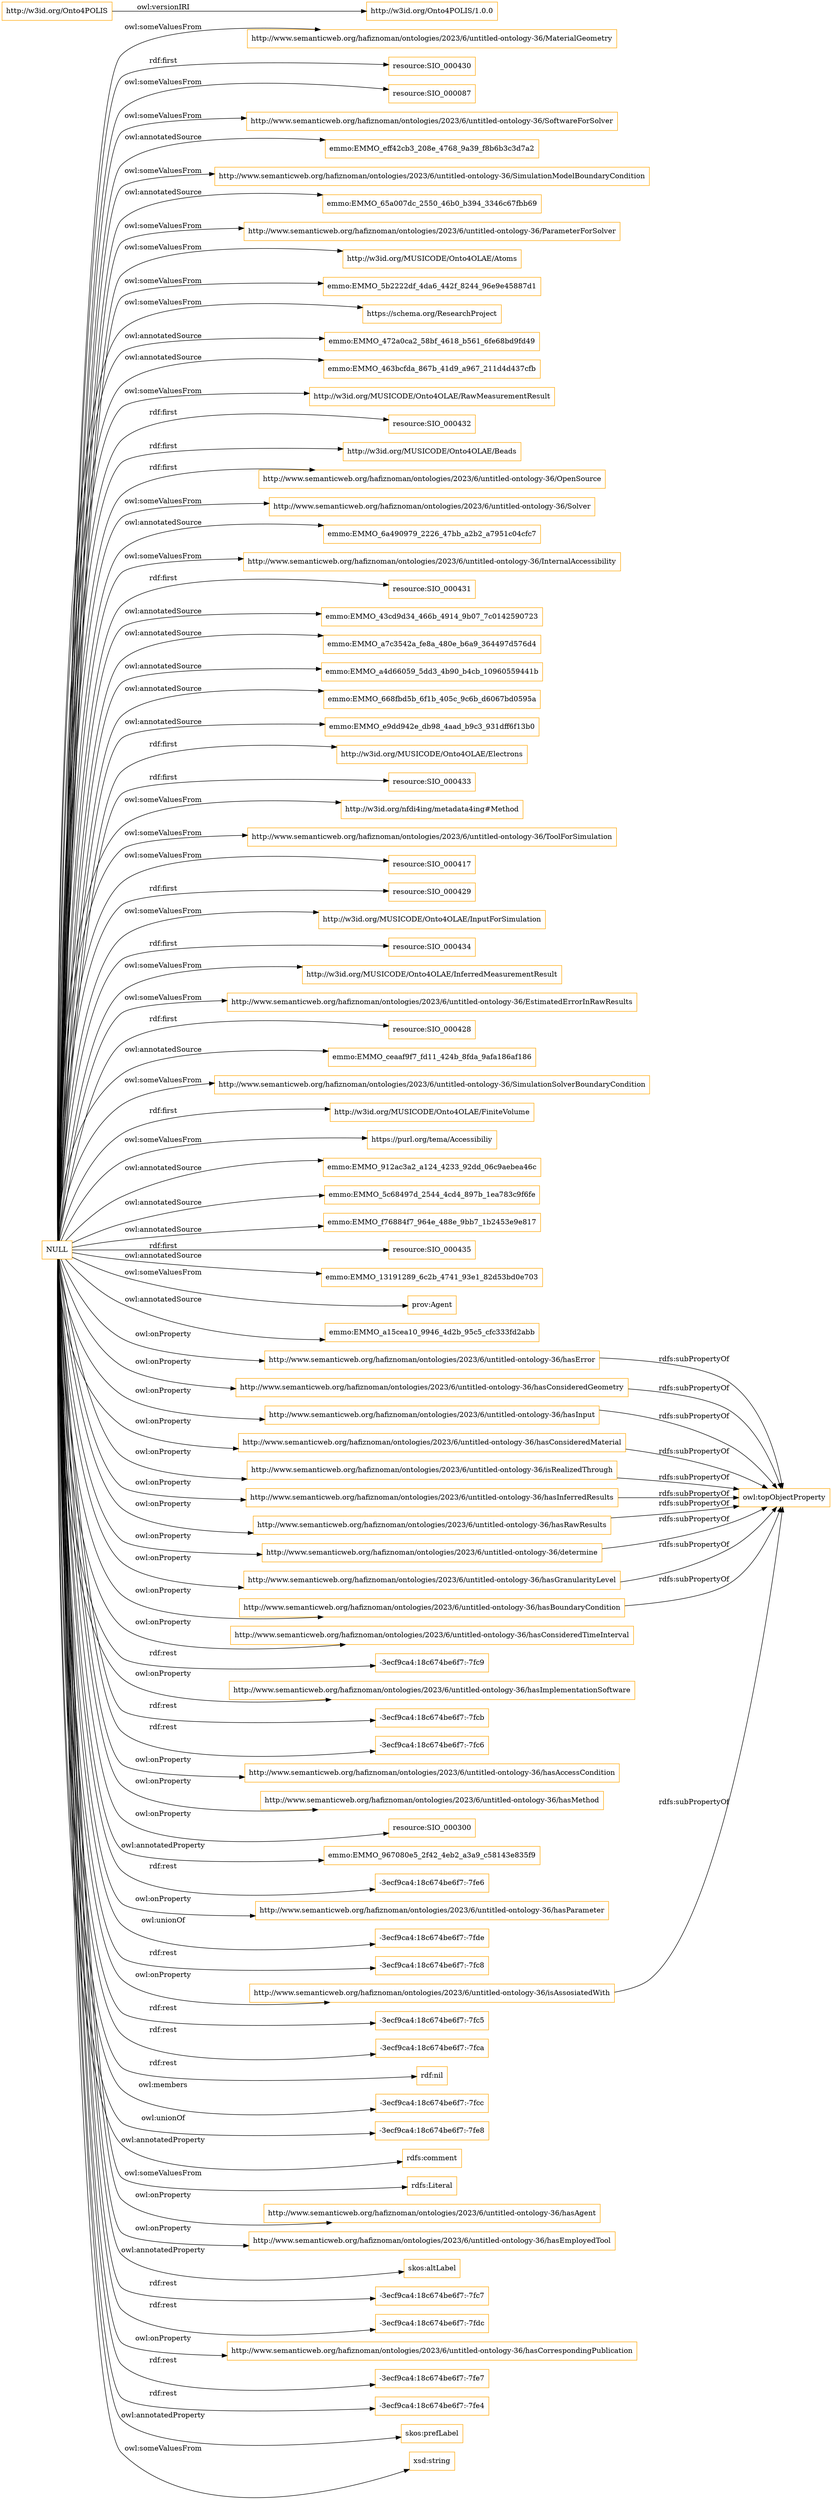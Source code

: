 digraph ar2dtool_diagram { 
rankdir=LR;
size="1501"
node [shape = rectangle, color="orange"]; "http://www.semanticweb.org/hafiznoman/ontologies/2023/6/untitled-ontology-36/MaterialGeometry" "resource:SIO_000430" "resource:SIO_000087" "http://www.semanticweb.org/hafiznoman/ontologies/2023/6/untitled-ontology-36/SoftwareForSolver" "emmo:EMMO_eff42cb3_208e_4768_9a39_f8b6b3c3d7a2" "http://www.semanticweb.org/hafiznoman/ontologies/2023/6/untitled-ontology-36/SimulationModelBoundaryCondition" "emmo:EMMO_65a007dc_2550_46b0_b394_3346c67fbb69" "http://www.semanticweb.org/hafiznoman/ontologies/2023/6/untitled-ontology-36/ParameterForSolver" "http://w3id.org/MUSICODE/Onto4OLAE/Atoms" "emmo:EMMO_5b2222df_4da6_442f_8244_96e9e45887d1" "https://schema.org/ResearchProject" "emmo:EMMO_472a0ca2_58bf_4618_b561_6fe68bd9fd49" "emmo:EMMO_463bcfda_867b_41d9_a967_211d4d437cfb" "http://w3id.org/MUSICODE/Onto4OLAE/RawMeasurementResult" "resource:SIO_000432" "http://w3id.org/MUSICODE/Onto4OLAE/Beads" "http://www.semanticweb.org/hafiznoman/ontologies/2023/6/untitled-ontology-36/OpenSource" "http://www.semanticweb.org/hafiznoman/ontologies/2023/6/untitled-ontology-36/Solver" "emmo:EMMO_6a490979_2226_47bb_a2b2_a7951c04cfc7" "http://www.semanticweb.org/hafiznoman/ontologies/2023/6/untitled-ontology-36/InternalAccessibility" "resource:SIO_000431" "emmo:EMMO_43cd9d34_466b_4914_9b07_7c0142590723" "emmo:EMMO_a7c3542a_fe8a_480e_b6a9_364497d576d4" "emmo:EMMO_a4d66059_5dd3_4b90_b4cb_10960559441b" "emmo:EMMO_668fbd5b_6f1b_405c_9c6b_d6067bd0595a" "emmo:EMMO_e9dd942e_db98_4aad_b9c3_931dff6f13b0" "http://w3id.org/MUSICODE/Onto4OLAE/Electrons" "resource:SIO_000433" "http://w3id.org/nfdi4ing/metadata4ing#Method" "http://www.semanticweb.org/hafiznoman/ontologies/2023/6/untitled-ontology-36/ToolForSimulation" "resource:SIO_000417" "resource:SIO_000429" "http://w3id.org/MUSICODE/Onto4OLAE/InputForSimulation" "resource:SIO_000434" "http://w3id.org/MUSICODE/Onto4OLAE/InferredMeasurementResult" "http://www.semanticweb.org/hafiznoman/ontologies/2023/6/untitled-ontology-36/EstimatedErrorInRawResults" "resource:SIO_000428" "emmo:EMMO_ceaaf9f7_fd11_424b_8fda_9afa186af186" "http://www.semanticweb.org/hafiznoman/ontologies/2023/6/untitled-ontology-36/SimulationSolverBoundaryCondition" "http://w3id.org/MUSICODE/Onto4OLAE/FiniteVolume" "https://purl.org/tema/Accessibiliy" "emmo:EMMO_912ac3a2_a124_4233_92dd_06c9aebea46c" "emmo:EMMO_5c68497d_2544_4cd4_897b_1ea783c9f6fe" "emmo:EMMO_f76884f7_964e_488e_9bb7_1b2453e9e817" "resource:SIO_000435" "emmo:EMMO_13191289_6c2b_4741_93e1_82d53bd0e703" "prov:Agent" "emmo:EMMO_a15cea10_9946_4d2b_95c5_cfc333fd2abb" ; /*classes style*/
	"http://www.semanticweb.org/hafiznoman/ontologies/2023/6/untitled-ontology-36/hasError" -> "owl:topObjectProperty" [ label = "rdfs:subPropertyOf" ];
	"http://www.semanticweb.org/hafiznoman/ontologies/2023/6/untitled-ontology-36/hasConsideredGeometry" -> "owl:topObjectProperty" [ label = "rdfs:subPropertyOf" ];
	"http://www.semanticweb.org/hafiznoman/ontologies/2023/6/untitled-ontology-36/hasInput" -> "owl:topObjectProperty" [ label = "rdfs:subPropertyOf" ];
	"http://www.semanticweb.org/hafiznoman/ontologies/2023/6/untitled-ontology-36/hasConsideredMaterial" -> "owl:topObjectProperty" [ label = "rdfs:subPropertyOf" ];
	"http://www.semanticweb.org/hafiznoman/ontologies/2023/6/untitled-ontology-36/isRealizedThrough" -> "owl:topObjectProperty" [ label = "rdfs:subPropertyOf" ];
	"http://w3id.org/Onto4POLIS" -> "http://w3id.org/Onto4POLIS/1.0.0" [ label = "owl:versionIRI" ];
	"http://www.semanticweb.org/hafiznoman/ontologies/2023/6/untitled-ontology-36/hasInferredResults" -> "owl:topObjectProperty" [ label = "rdfs:subPropertyOf" ];
	"http://www.semanticweb.org/hafiznoman/ontologies/2023/6/untitled-ontology-36/hasRawResults" -> "owl:topObjectProperty" [ label = "rdfs:subPropertyOf" ];
	"http://www.semanticweb.org/hafiznoman/ontologies/2023/6/untitled-ontology-36/determine" -> "owl:topObjectProperty" [ label = "rdfs:subPropertyOf" ];
	"http://www.semanticweb.org/hafiznoman/ontologies/2023/6/untitled-ontology-36/hasGranularityLevel" -> "owl:topObjectProperty" [ label = "rdfs:subPropertyOf" ];
	"http://www.semanticweb.org/hafiznoman/ontologies/2023/6/untitled-ontology-36/hasBoundaryCondition" -> "owl:topObjectProperty" [ label = "rdfs:subPropertyOf" ];
	"NULL" -> "http://w3id.org/MUSICODE/Onto4OLAE/FiniteVolume" [ label = "rdf:first" ];
	"NULL" -> "http://www.semanticweb.org/hafiznoman/ontologies/2023/6/untitled-ontology-36/determine" [ label = "owl:onProperty" ];
	"NULL" -> "http://www.semanticweb.org/hafiznoman/ontologies/2023/6/untitled-ontology-36/hasConsideredTimeInterval" [ label = "owl:onProperty" ];
	"NULL" -> "emmo:EMMO_463bcfda_867b_41d9_a967_211d4d437cfb" [ label = "owl:annotatedSource" ];
	"NULL" -> "-3ecf9ca4:18c674be6f7:-7fc9" [ label = "rdf:rest" ];
	"NULL" -> "https://schema.org/ResearchProject" [ label = "owl:someValuesFrom" ];
	"NULL" -> "http://www.semanticweb.org/hafiznoman/ontologies/2023/6/untitled-ontology-36/isRealizedThrough" [ label = "owl:onProperty" ];
	"NULL" -> "emmo:EMMO_472a0ca2_58bf_4618_b561_6fe68bd9fd49" [ label = "owl:annotatedSource" ];
	"NULL" -> "http://www.semanticweb.org/hafiznoman/ontologies/2023/6/untitled-ontology-36/hasGranularityLevel" [ label = "owl:onProperty" ];
	"NULL" -> "http://www.semanticweb.org/hafiznoman/ontologies/2023/6/untitled-ontology-36/hasError" [ label = "owl:onProperty" ];
	"NULL" -> "emmo:EMMO_13191289_6c2b_4741_93e1_82d53bd0e703" [ label = "owl:annotatedSource" ];
	"NULL" -> "http://www.semanticweb.org/hafiznoman/ontologies/2023/6/untitled-ontology-36/hasImplementationSoftware" [ label = "owl:onProperty" ];
	"NULL" -> "-3ecf9ca4:18c674be6f7:-7fcb" [ label = "rdf:rest" ];
	"NULL" -> "http://www.semanticweb.org/hafiznoman/ontologies/2023/6/untitled-ontology-36/ToolForSimulation" [ label = "owl:someValuesFrom" ];
	"NULL" -> "-3ecf9ca4:18c674be6f7:-7fc6" [ label = "rdf:rest" ];
	"NULL" -> "http://w3id.org/MUSICODE/Onto4OLAE/Atoms" [ label = "owl:someValuesFrom" ];
	"NULL" -> "http://w3id.org/MUSICODE/Onto4OLAE/Beads" [ label = "rdf:first" ];
	"NULL" -> "http://www.semanticweb.org/hafiznoman/ontologies/2023/6/untitled-ontology-36/hasAccessCondition" [ label = "owl:onProperty" ];
	"NULL" -> "emmo:EMMO_eff42cb3_208e_4768_9a39_f8b6b3c3d7a2" [ label = "owl:annotatedSource" ];
	"NULL" -> "emmo:EMMO_6a490979_2226_47bb_a2b2_a7951c04cfc7" [ label = "owl:annotatedSource" ];
	"NULL" -> "emmo:EMMO_ceaaf9f7_fd11_424b_8fda_9afa186af186" [ label = "owl:annotatedSource" ];
	"NULL" -> "http://w3id.org/MUSICODE/Onto4OLAE/RawMeasurementResult" [ label = "owl:someValuesFrom" ];
	"NULL" -> "http://www.semanticweb.org/hafiznoman/ontologies/2023/6/untitled-ontology-36/SimulationModelBoundaryCondition" [ label = "owl:someValuesFrom" ];
	"NULL" -> "prov:Agent" [ label = "owl:someValuesFrom" ];
	"NULL" -> "http://www.semanticweb.org/hafiznoman/ontologies/2023/6/untitled-ontology-36/hasMethod" [ label = "owl:onProperty" ];
	"NULL" -> "resource:SIO_000300" [ label = "owl:onProperty" ];
	"NULL" -> "emmo:EMMO_967080e5_2f42_4eb2_a3a9_c58143e835f9" [ label = "owl:annotatedProperty" ];
	"NULL" -> "resource:SIO_000431" [ label = "rdf:first" ];
	"NULL" -> "emmo:EMMO_a15cea10_9946_4d2b_95c5_cfc333fd2abb" [ label = "owl:annotatedSource" ];
	"NULL" -> "resource:SIO_000432" [ label = "rdf:first" ];
	"NULL" -> "http://www.semanticweb.org/hafiznoman/ontologies/2023/6/untitled-ontology-36/hasBoundaryCondition" [ label = "owl:onProperty" ];
	"NULL" -> "-3ecf9ca4:18c674be6f7:-7fe6" [ label = "rdf:rest" ];
	"NULL" -> "http://www.semanticweb.org/hafiznoman/ontologies/2023/6/untitled-ontology-36/hasParameter" [ label = "owl:onProperty" ];
	"NULL" -> "http://www.semanticweb.org/hafiznoman/ontologies/2023/6/untitled-ontology-36/SimulationSolverBoundaryCondition" [ label = "owl:someValuesFrom" ];
	"NULL" -> "http://w3id.org/MUSICODE/Onto4OLAE/Electrons" [ label = "rdf:first" ];
	"NULL" -> "-3ecf9ca4:18c674be6f7:-7fde" [ label = "owl:unionOf" ];
	"NULL" -> "emmo:EMMO_e9dd942e_db98_4aad_b9c3_931dff6f13b0" [ label = "owl:annotatedSource" ];
	"NULL" -> "-3ecf9ca4:18c674be6f7:-7fc8" [ label = "rdf:rest" ];
	"NULL" -> "http://www.semanticweb.org/hafiznoman/ontologies/2023/6/untitled-ontology-36/hasConsideredGeometry" [ label = "owl:onProperty" ];
	"NULL" -> "http://www.semanticweb.org/hafiznoman/ontologies/2023/6/untitled-ontology-36/isAssosiatedWith" [ label = "owl:onProperty" ];
	"NULL" -> "http://www.semanticweb.org/hafiznoman/ontologies/2023/6/untitled-ontology-36/hasRawResults" [ label = "owl:onProperty" ];
	"NULL" -> "-3ecf9ca4:18c674be6f7:-7fc5" [ label = "rdf:rest" ];
	"NULL" -> "-3ecf9ca4:18c674be6f7:-7fca" [ label = "rdf:rest" ];
	"NULL" -> "http://w3id.org/MUSICODE/Onto4OLAE/InferredMeasurementResult" [ label = "owl:someValuesFrom" ];
	"NULL" -> "http://www.semanticweb.org/hafiznoman/ontologies/2023/6/untitled-ontology-36/hasInferredResults" [ label = "owl:onProperty" ];
	"NULL" -> "emmo:EMMO_65a007dc_2550_46b0_b394_3346c67fbb69" [ label = "owl:annotatedSource" ];
	"NULL" -> "resource:SIO_000087" [ label = "owl:someValuesFrom" ];
	"NULL" -> "emmo:EMMO_a4d66059_5dd3_4b90_b4cb_10960559441b" [ label = "owl:annotatedSource" ];
	"NULL" -> "rdf:nil" [ label = "rdf:rest" ];
	"NULL" -> "emmo:EMMO_5c68497d_2544_4cd4_897b_1ea783c9f6fe" [ label = "owl:annotatedSource" ];
	"NULL" -> "resource:SIO_000430" [ label = "rdf:first" ];
	"NULL" -> "emmo:EMMO_43cd9d34_466b_4914_9b07_7c0142590723" [ label = "owl:annotatedSource" ];
	"NULL" -> "http://www.semanticweb.org/hafiznoman/ontologies/2023/6/untitled-ontology-36/Solver" [ label = "owl:someValuesFrom" ];
	"NULL" -> "-3ecf9ca4:18c674be6f7:-7fcc" [ label = "owl:members" ];
	"NULL" -> "-3ecf9ca4:18c674be6f7:-7fe8" [ label = "owl:unionOf" ];
	"NULL" -> "rdfs:comment" [ label = "owl:annotatedProperty" ];
	"NULL" -> "resource:SIO_000435" [ label = "rdf:first" ];
	"NULL" -> "rdfs:Literal" [ label = "owl:someValuesFrom" ];
	"NULL" -> "resource:SIO_000428" [ label = "rdf:first" ];
	"NULL" -> "resource:SIO_000429" [ label = "rdf:first" ];
	"NULL" -> "http://www.semanticweb.org/hafiznoman/ontologies/2023/6/untitled-ontology-36/hasAgent" [ label = "owl:onProperty" ];
	"NULL" -> "https://purl.org/tema/Accessibiliy" [ label = "owl:someValuesFrom" ];
	"NULL" -> "http://www.semanticweb.org/hafiznoman/ontologies/2023/6/untitled-ontology-36/hasEmployedTool" [ label = "owl:onProperty" ];
	"NULL" -> "skos:altLabel" [ label = "owl:annotatedProperty" ];
	"NULL" -> "-3ecf9ca4:18c674be6f7:-7fc7" [ label = "rdf:rest" ];
	"NULL" -> "http://www.semanticweb.org/hafiznoman/ontologies/2023/6/untitled-ontology-36/SoftwareForSolver" [ label = "owl:someValuesFrom" ];
	"NULL" -> "emmo:EMMO_a7c3542a_fe8a_480e_b6a9_364497d576d4" [ label = "owl:annotatedSource" ];
	"NULL" -> "http://www.semanticweb.org/hafiznoman/ontologies/2023/6/untitled-ontology-36/EstimatedErrorInRawResults" [ label = "owl:someValuesFrom" ];
	"NULL" -> "http://www.semanticweb.org/hafiznoman/ontologies/2023/6/untitled-ontology-36/InternalAccessibility" [ label = "owl:someValuesFrom" ];
	"NULL" -> "emmo:EMMO_912ac3a2_a124_4233_92dd_06c9aebea46c" [ label = "owl:annotatedSource" ];
	"NULL" -> "http://www.semanticweb.org/hafiznoman/ontologies/2023/6/untitled-ontology-36/ParameterForSolver" [ label = "owl:someValuesFrom" ];
	"NULL" -> "-3ecf9ca4:18c674be6f7:-7fdc" [ label = "rdf:rest" ];
	"NULL" -> "http://www.semanticweb.org/hafiznoman/ontologies/2023/6/untitled-ontology-36/hasInput" [ label = "owl:onProperty" ];
	"NULL" -> "http://www.semanticweb.org/hafiznoman/ontologies/2023/6/untitled-ontology-36/hasCorrespondingPublication" [ label = "owl:onProperty" ];
	"NULL" -> "http://www.semanticweb.org/hafiznoman/ontologies/2023/6/untitled-ontology-36/OpenSource" [ label = "rdf:first" ];
	"NULL" -> "resource:SIO_000417" [ label = "owl:someValuesFrom" ];
	"NULL" -> "http://www.semanticweb.org/hafiznoman/ontologies/2023/6/untitled-ontology-36/MaterialGeometry" [ label = "owl:someValuesFrom" ];
	"NULL" -> "-3ecf9ca4:18c674be6f7:-7fe7" [ label = "rdf:rest" ];
	"NULL" -> "emmo:EMMO_5b2222df_4da6_442f_8244_96e9e45887d1" [ label = "owl:someValuesFrom" ];
	"NULL" -> "resource:SIO_000433" [ label = "rdf:first" ];
	"NULL" -> "resource:SIO_000434" [ label = "rdf:first" ];
	"NULL" -> "http://www.semanticweb.org/hafiznoman/ontologies/2023/6/untitled-ontology-36/hasConsideredMaterial" [ label = "owl:onProperty" ];
	"NULL" -> "http://w3id.org/nfdi4ing/metadata4ing#Method" [ label = "owl:someValuesFrom" ];
	"NULL" -> "http://w3id.org/MUSICODE/Onto4OLAE/InputForSimulation" [ label = "owl:someValuesFrom" ];
	"NULL" -> "-3ecf9ca4:18c674be6f7:-7fe4" [ label = "rdf:rest" ];
	"NULL" -> "skos:prefLabel" [ label = "owl:annotatedProperty" ];
	"NULL" -> "emmo:EMMO_f76884f7_964e_488e_9bb7_1b2453e9e817" [ label = "owl:annotatedSource" ];
	"NULL" -> "emmo:EMMO_668fbd5b_6f1b_405c_9c6b_d6067bd0595a" [ label = "owl:annotatedSource" ];
	"NULL" -> "xsd:string" [ label = "owl:someValuesFrom" ];
	"http://www.semanticweb.org/hafiznoman/ontologies/2023/6/untitled-ontology-36/isAssosiatedWith" -> "owl:topObjectProperty" [ label = "rdfs:subPropertyOf" ];

}
